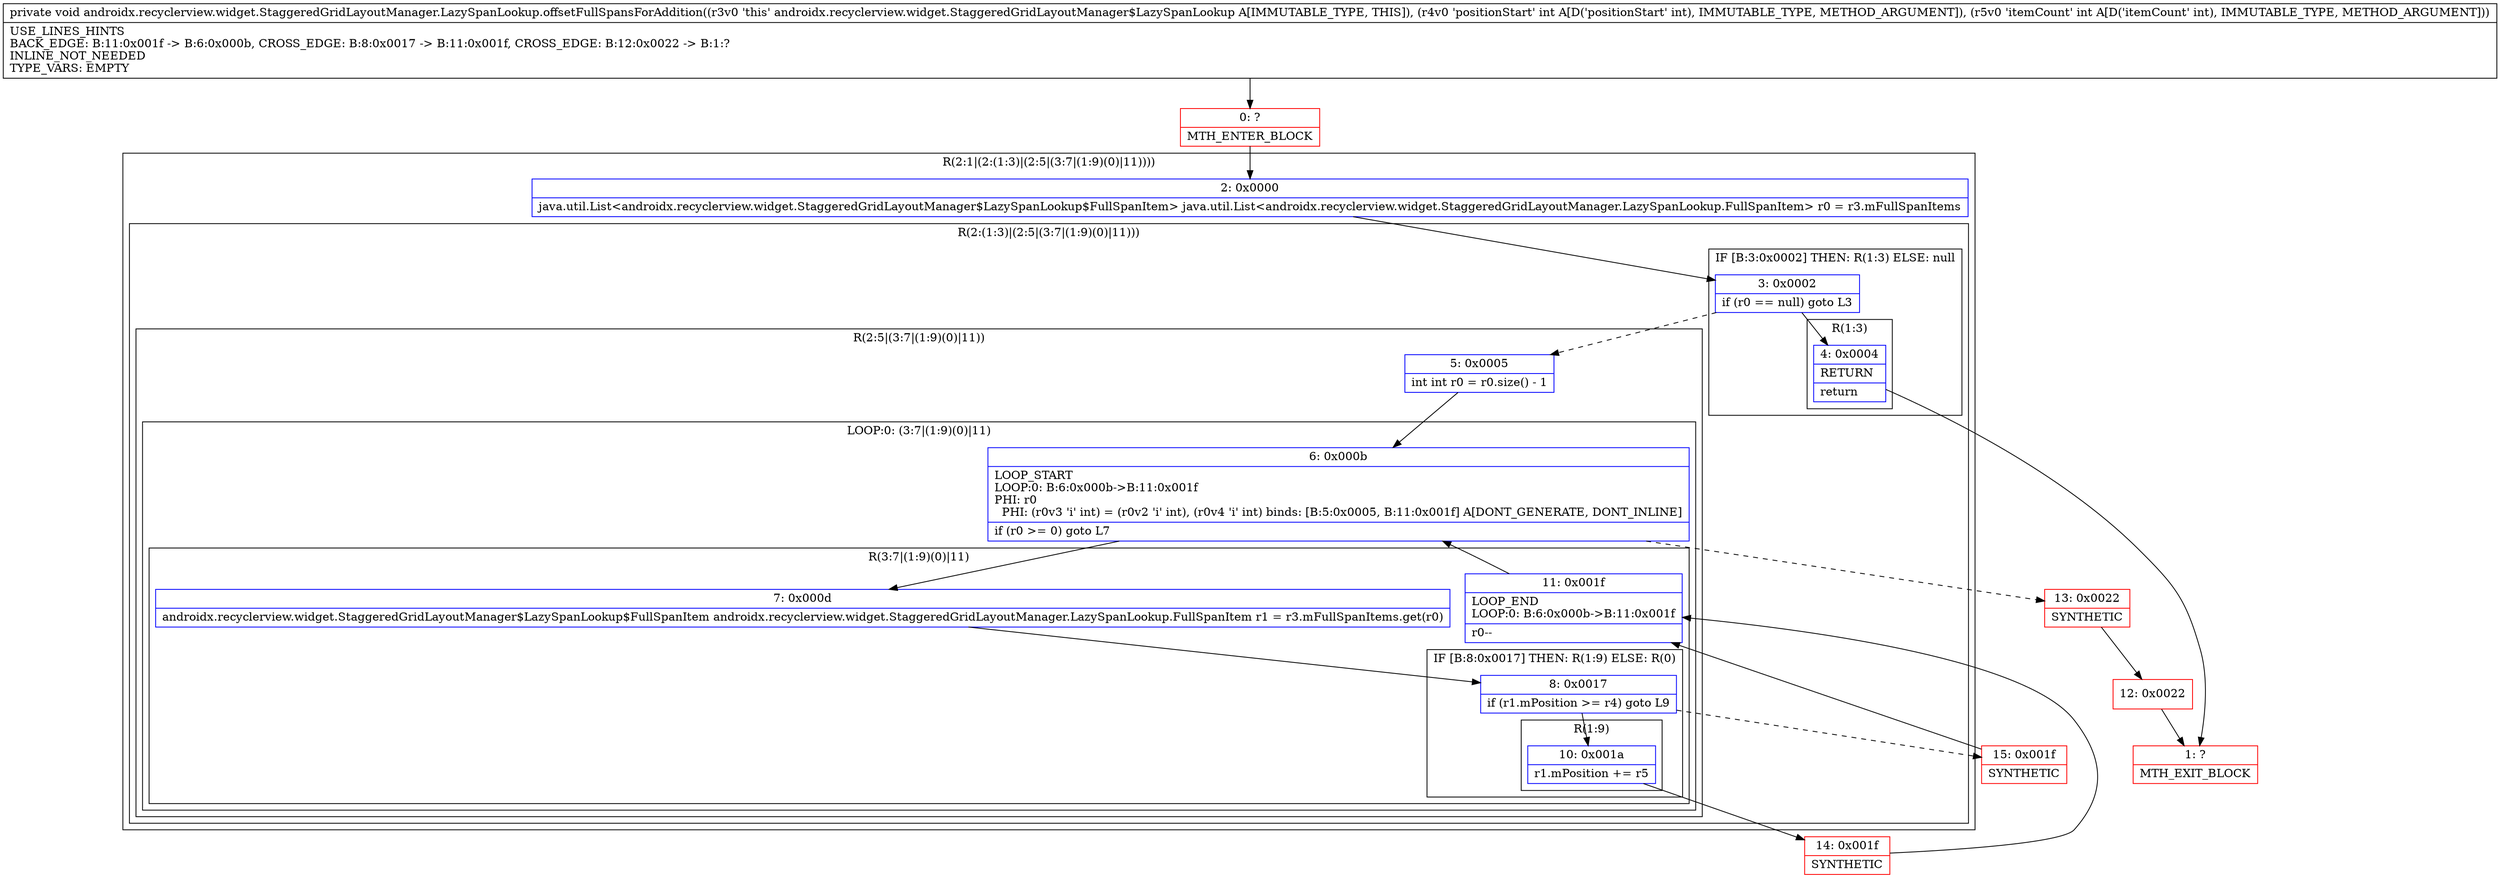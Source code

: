 digraph "CFG forandroidx.recyclerview.widget.StaggeredGridLayoutManager.LazySpanLookup.offsetFullSpansForAddition(II)V" {
subgraph cluster_Region_1631395206 {
label = "R(2:1|(2:(1:3)|(2:5|(3:7|(1:9)(0)|11))))";
node [shape=record,color=blue];
Node_2 [shape=record,label="{2\:\ 0x0000|java.util.List\<androidx.recyclerview.widget.StaggeredGridLayoutManager$LazySpanLookup$FullSpanItem\> java.util.List\<androidx.recyclerview.widget.StaggeredGridLayoutManager.LazySpanLookup.FullSpanItem\> r0 = r3.mFullSpanItems\l}"];
subgraph cluster_Region_209689200 {
label = "R(2:(1:3)|(2:5|(3:7|(1:9)(0)|11)))";
node [shape=record,color=blue];
subgraph cluster_IfRegion_964165277 {
label = "IF [B:3:0x0002] THEN: R(1:3) ELSE: null";
node [shape=record,color=blue];
Node_3 [shape=record,label="{3\:\ 0x0002|if (r0 == null) goto L3\l}"];
subgraph cluster_Region_1228755824 {
label = "R(1:3)";
node [shape=record,color=blue];
Node_4 [shape=record,label="{4\:\ 0x0004|RETURN\l|return\l}"];
}
}
subgraph cluster_Region_1543842136 {
label = "R(2:5|(3:7|(1:9)(0)|11))";
node [shape=record,color=blue];
Node_5 [shape=record,label="{5\:\ 0x0005|int int r0 = r0.size() \- 1\l}"];
subgraph cluster_LoopRegion_1564810236 {
label = "LOOP:0: (3:7|(1:9)(0)|11)";
node [shape=record,color=blue];
Node_6 [shape=record,label="{6\:\ 0x000b|LOOP_START\lLOOP:0: B:6:0x000b\-\>B:11:0x001f\lPHI: r0 \l  PHI: (r0v3 'i' int) = (r0v2 'i' int), (r0v4 'i' int) binds: [B:5:0x0005, B:11:0x001f] A[DONT_GENERATE, DONT_INLINE]\l|if (r0 \>= 0) goto L7\l}"];
subgraph cluster_Region_1419640063 {
label = "R(3:7|(1:9)(0)|11)";
node [shape=record,color=blue];
Node_7 [shape=record,label="{7\:\ 0x000d|androidx.recyclerview.widget.StaggeredGridLayoutManager$LazySpanLookup$FullSpanItem androidx.recyclerview.widget.StaggeredGridLayoutManager.LazySpanLookup.FullSpanItem r1 = r3.mFullSpanItems.get(r0)\l}"];
subgraph cluster_IfRegion_1385722855 {
label = "IF [B:8:0x0017] THEN: R(1:9) ELSE: R(0)";
node [shape=record,color=blue];
Node_8 [shape=record,label="{8\:\ 0x0017|if (r1.mPosition \>= r4) goto L9\l}"];
subgraph cluster_Region_664985349 {
label = "R(1:9)";
node [shape=record,color=blue];
Node_10 [shape=record,label="{10\:\ 0x001a|r1.mPosition += r5\l}"];
}
subgraph cluster_Region_284609562 {
label = "R(0)";
node [shape=record,color=blue];
}
}
Node_11 [shape=record,label="{11\:\ 0x001f|LOOP_END\lLOOP:0: B:6:0x000b\-\>B:11:0x001f\l|r0\-\-\l}"];
}
}
}
}
}
Node_0 [shape=record,color=red,label="{0\:\ ?|MTH_ENTER_BLOCK\l}"];
Node_1 [shape=record,color=red,label="{1\:\ ?|MTH_EXIT_BLOCK\l}"];
Node_14 [shape=record,color=red,label="{14\:\ 0x001f|SYNTHETIC\l}"];
Node_15 [shape=record,color=red,label="{15\:\ 0x001f|SYNTHETIC\l}"];
Node_13 [shape=record,color=red,label="{13\:\ 0x0022|SYNTHETIC\l}"];
Node_12 [shape=record,color=red,label="{12\:\ 0x0022}"];
MethodNode[shape=record,label="{private void androidx.recyclerview.widget.StaggeredGridLayoutManager.LazySpanLookup.offsetFullSpansForAddition((r3v0 'this' androidx.recyclerview.widget.StaggeredGridLayoutManager$LazySpanLookup A[IMMUTABLE_TYPE, THIS]), (r4v0 'positionStart' int A[D('positionStart' int), IMMUTABLE_TYPE, METHOD_ARGUMENT]), (r5v0 'itemCount' int A[D('itemCount' int), IMMUTABLE_TYPE, METHOD_ARGUMENT]))  | USE_LINES_HINTS\lBACK_EDGE: B:11:0x001f \-\> B:6:0x000b, CROSS_EDGE: B:8:0x0017 \-\> B:11:0x001f, CROSS_EDGE: B:12:0x0022 \-\> B:1:?\lINLINE_NOT_NEEDED\lTYPE_VARS: EMPTY\l}"];
MethodNode -> Node_0;Node_2 -> Node_3;
Node_3 -> Node_4;
Node_3 -> Node_5[style=dashed];
Node_4 -> Node_1;
Node_5 -> Node_6;
Node_6 -> Node_7;
Node_6 -> Node_13[style=dashed];
Node_7 -> Node_8;
Node_8 -> Node_10;
Node_8 -> Node_15[style=dashed];
Node_10 -> Node_14;
Node_11 -> Node_6;
Node_0 -> Node_2;
Node_14 -> Node_11;
Node_15 -> Node_11;
Node_13 -> Node_12;
Node_12 -> Node_1;
}

